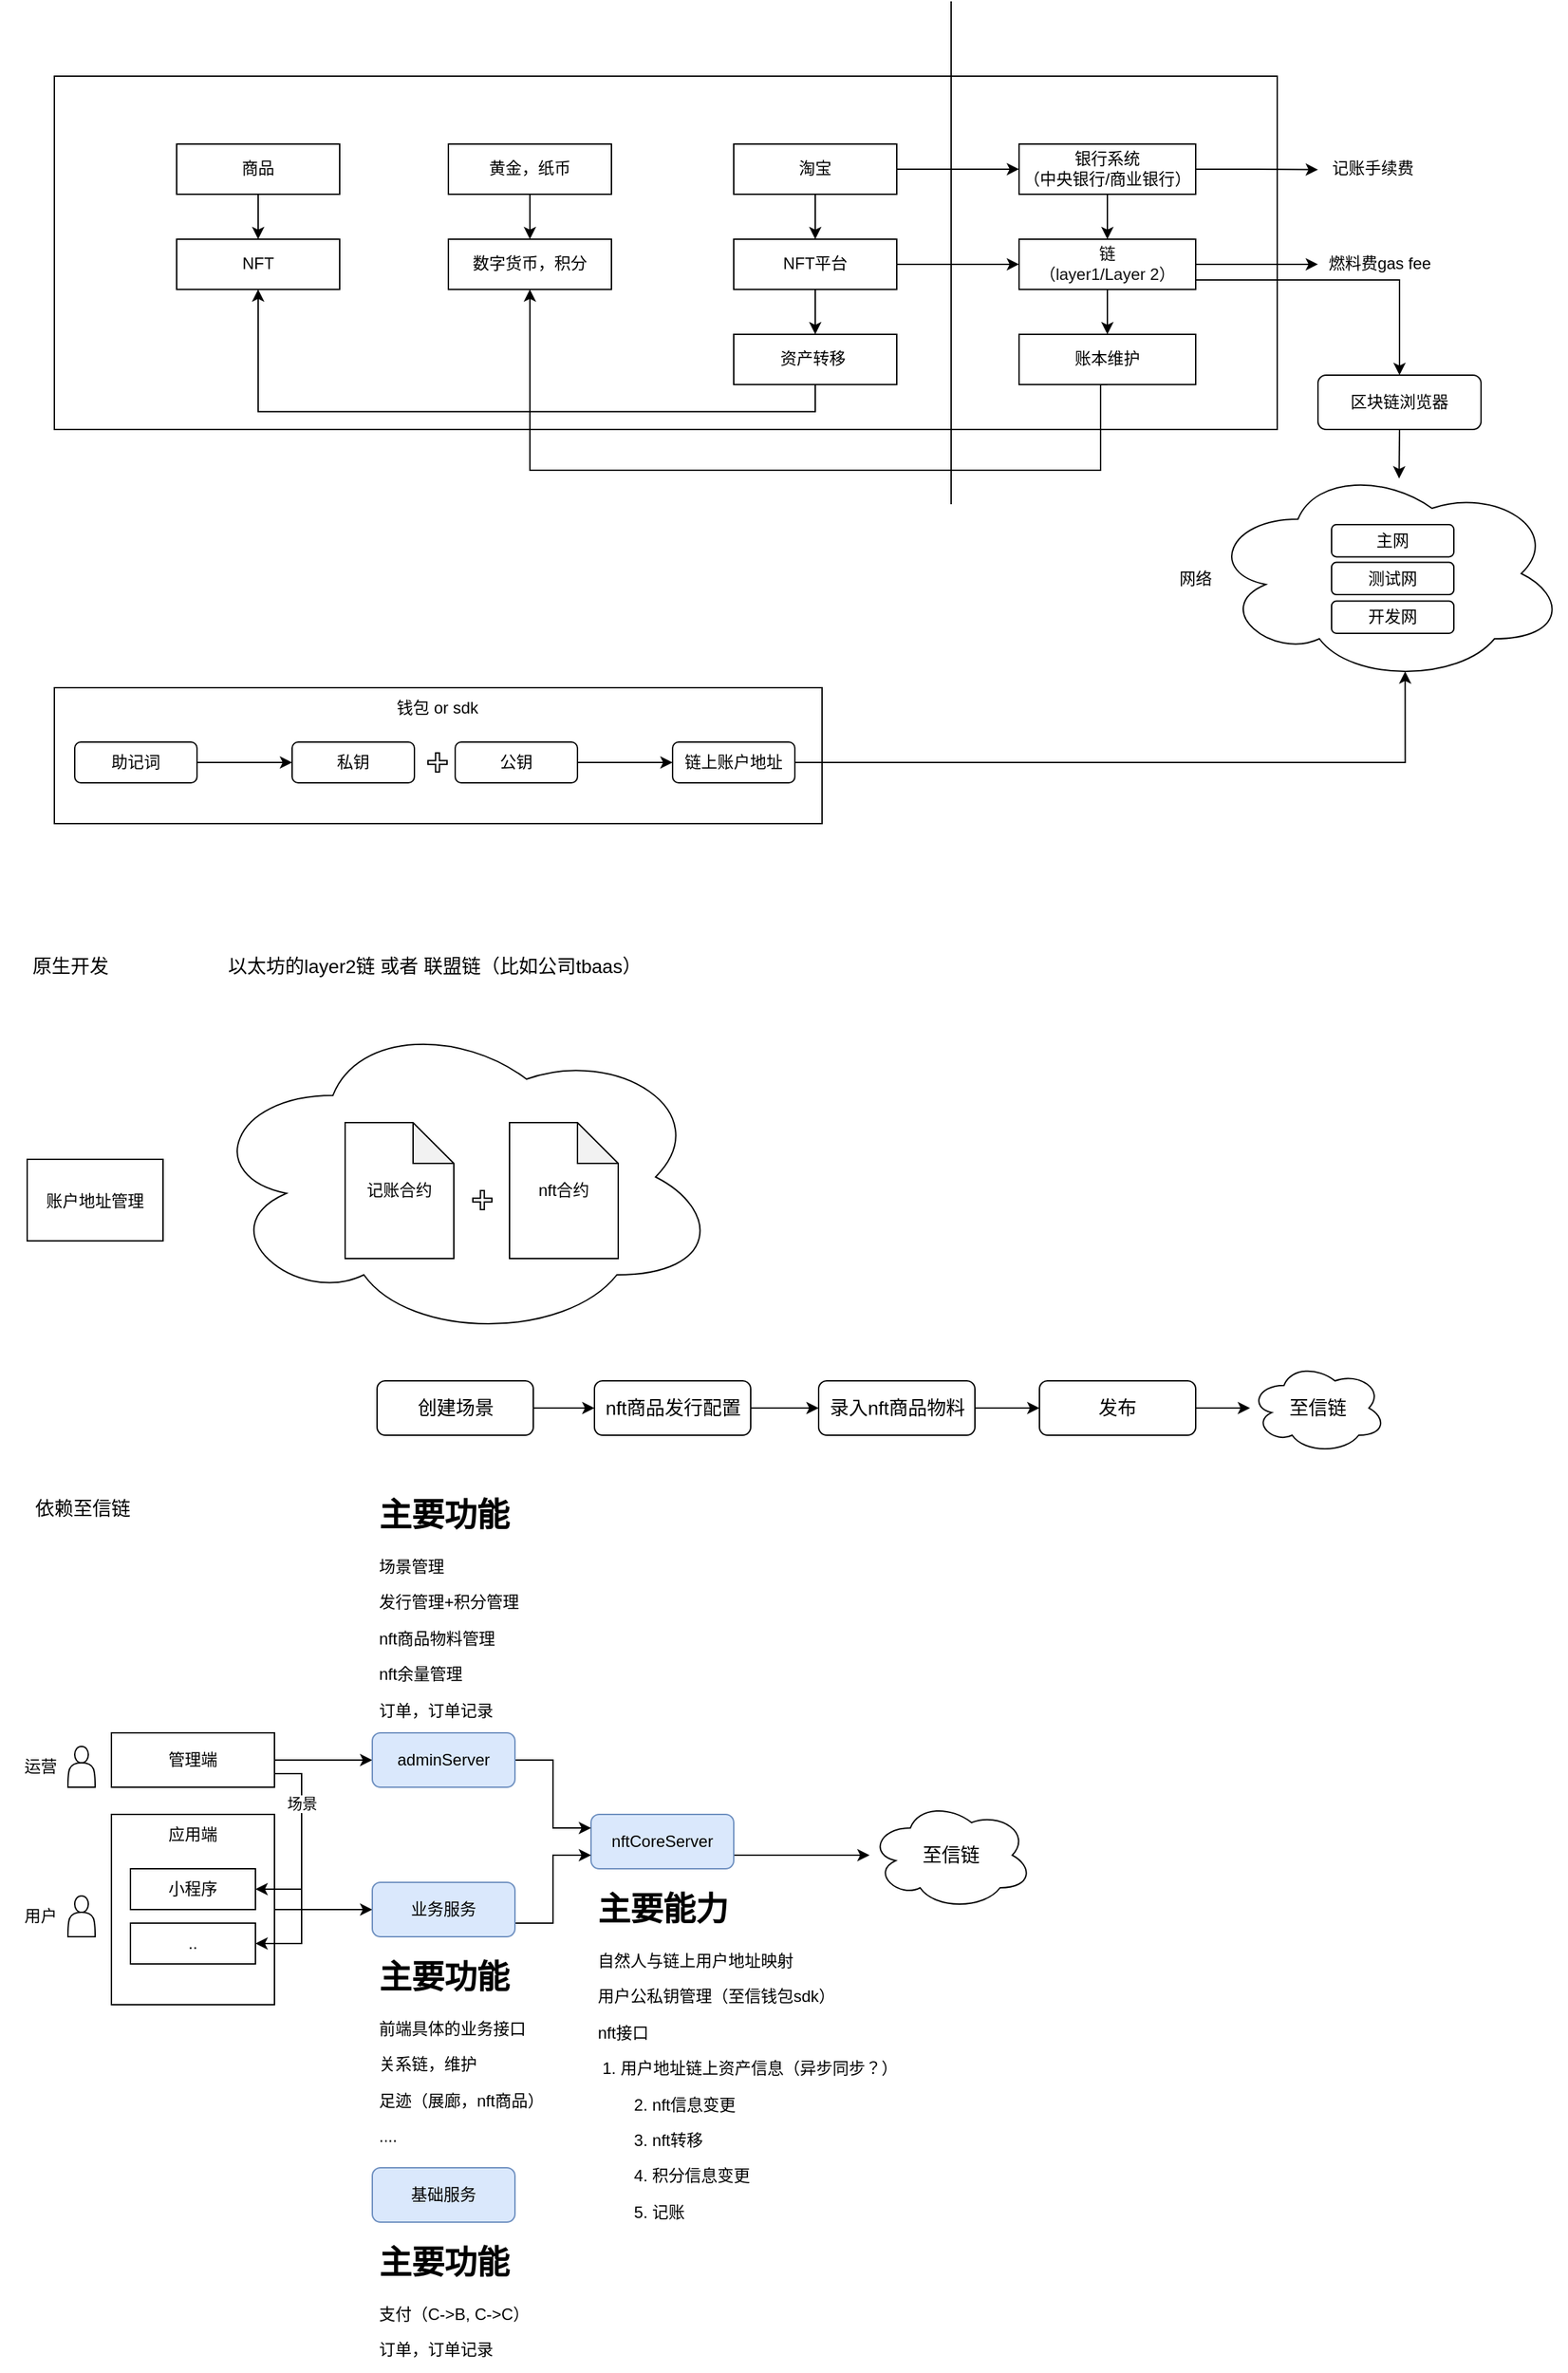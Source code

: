 <mxfile version="17.4.0" type="github">
  <diagram id="MqkzivYph-CsK2XqMk9J" name="Page-1">
    <mxGraphModel dx="1422" dy="794" grid="1" gridSize="10" guides="1" tooltips="1" connect="1" arrows="1" fold="1" page="1" pageScale="1" pageWidth="827" pageHeight="1169" math="0" shadow="0">
      <root>
        <mxCell id="0" />
        <mxCell id="1" parent="0" />
        <mxCell id="Ql54nZVX8E0udSSLBTUT-6" value="" style="ellipse;shape=cloud;whiteSpace=wrap;html=1;" vertex="1" parent="1">
          <mxGeometry x="290" y="820" width="380" height="240" as="geometry" />
        </mxCell>
        <mxCell id="dLQO1P7wtiv2QxEiLLtK-20" style="edgeStyle=orthogonalEdgeStyle;rounded=0;orthogonalLoop=1;jettySize=auto;html=1;exitX=1;exitY=0.5;exitDx=0;exitDy=0;entryX=0;entryY=0.5;entryDx=0;entryDy=0;" parent="1" source="dLQO1P7wtiv2QxEiLLtK-8" target="dLQO1P7wtiv2QxEiLLtK-19" edge="1">
          <mxGeometry relative="1" as="geometry" />
        </mxCell>
        <mxCell id="dLQO1P7wtiv2QxEiLLtK-8" value="" style="rounded=0;whiteSpace=wrap;html=1;" parent="1" vertex="1">
          <mxGeometry x="222" y="1409" width="120" height="140" as="geometry" />
        </mxCell>
        <mxCell id="n6MInIOsrf55ijCqUrn6-40" value="" style="rounded=0;whiteSpace=wrap;html=1;fontSize=12;" parent="1" vertex="1">
          <mxGeometry x="180" y="580" width="565" height="100" as="geometry" />
        </mxCell>
        <mxCell id="n6MInIOsrf55ijCqUrn6-18" value="" style="rounded=0;whiteSpace=wrap;html=1;" parent="1" vertex="1">
          <mxGeometry x="180" y="130" width="900" height="260" as="geometry" />
        </mxCell>
        <mxCell id="n6MInIOsrf55ijCqUrn6-6" style="edgeStyle=orthogonalEdgeStyle;rounded=0;orthogonalLoop=1;jettySize=auto;html=1;exitX=0.5;exitY=1;exitDx=0;exitDy=0;entryX=0.5;entryY=0;entryDx=0;entryDy=0;" parent="1" source="n6MInIOsrf55ijCqUrn6-1" target="n6MInIOsrf55ijCqUrn6-3" edge="1">
          <mxGeometry relative="1" as="geometry" />
        </mxCell>
        <mxCell id="n6MInIOsrf55ijCqUrn6-1" value="商品" style="rounded=0;whiteSpace=wrap;html=1;" parent="1" vertex="1">
          <mxGeometry x="270" y="180" width="120" height="36.923" as="geometry" />
        </mxCell>
        <mxCell id="n6MInIOsrf55ijCqUrn6-7" style="edgeStyle=orthogonalEdgeStyle;rounded=0;orthogonalLoop=1;jettySize=auto;html=1;exitX=0.5;exitY=1;exitDx=0;exitDy=0;" parent="1" source="n6MInIOsrf55ijCqUrn6-2" target="n6MInIOsrf55ijCqUrn6-4" edge="1">
          <mxGeometry relative="1" as="geometry" />
        </mxCell>
        <mxCell id="n6MInIOsrf55ijCqUrn6-2" value="黄金，纸币" style="rounded=0;whiteSpace=wrap;html=1;" parent="1" vertex="1">
          <mxGeometry x="470" y="180" width="120" height="36.923" as="geometry" />
        </mxCell>
        <mxCell id="n6MInIOsrf55ijCqUrn6-3" value="NFT" style="rounded=0;whiteSpace=wrap;html=1;" parent="1" vertex="1">
          <mxGeometry x="270" y="249.997" width="120" height="36.923" as="geometry" />
        </mxCell>
        <mxCell id="n6MInIOsrf55ijCqUrn6-4" value="数字货币，积分" style="rounded=0;whiteSpace=wrap;html=1;" parent="1" vertex="1">
          <mxGeometry x="470" y="249.997" width="120" height="36.923" as="geometry" />
        </mxCell>
        <mxCell id="n6MInIOsrf55ijCqUrn6-14" style="edgeStyle=orthogonalEdgeStyle;rounded=0;orthogonalLoop=1;jettySize=auto;html=1;exitX=0.5;exitY=1;exitDx=0;exitDy=0;" parent="1" source="n6MInIOsrf55ijCqUrn6-10" target="n6MInIOsrf55ijCqUrn6-11" edge="1">
          <mxGeometry relative="1" as="geometry" />
        </mxCell>
        <mxCell id="n6MInIOsrf55ijCqUrn6-24" style="edgeStyle=orthogonalEdgeStyle;rounded=0;orthogonalLoop=1;jettySize=auto;html=1;exitX=1;exitY=0.5;exitDx=0;exitDy=0;entryX=0;entryY=0.5;entryDx=0;entryDy=0;" parent="1" source="n6MInIOsrf55ijCqUrn6-10" target="n6MInIOsrf55ijCqUrn6-12" edge="1">
          <mxGeometry relative="1" as="geometry" />
        </mxCell>
        <mxCell id="n6MInIOsrf55ijCqUrn6-10" value="淘宝" style="rounded=0;whiteSpace=wrap;html=1;" parent="1" vertex="1">
          <mxGeometry x="680" y="179.997" width="120" height="36.923" as="geometry" />
        </mxCell>
        <mxCell id="n6MInIOsrf55ijCqUrn6-23" style="edgeStyle=orthogonalEdgeStyle;rounded=0;orthogonalLoop=1;jettySize=auto;html=1;exitX=0.5;exitY=1;exitDx=0;exitDy=0;" parent="1" source="n6MInIOsrf55ijCqUrn6-11" target="n6MInIOsrf55ijCqUrn6-16" edge="1">
          <mxGeometry relative="1" as="geometry" />
        </mxCell>
        <mxCell id="n6MInIOsrf55ijCqUrn6-25" style="edgeStyle=orthogonalEdgeStyle;rounded=0;orthogonalLoop=1;jettySize=auto;html=1;exitX=1;exitY=0.5;exitDx=0;exitDy=0;entryX=0;entryY=0.5;entryDx=0;entryDy=0;" parent="1" source="n6MInIOsrf55ijCqUrn6-11" target="n6MInIOsrf55ijCqUrn6-13" edge="1">
          <mxGeometry relative="1" as="geometry" />
        </mxCell>
        <mxCell id="n6MInIOsrf55ijCqUrn6-11" value="NFT平台" style="rounded=0;whiteSpace=wrap;html=1;" parent="1" vertex="1">
          <mxGeometry x="680" y="249.997" width="120" height="36.923" as="geometry" />
        </mxCell>
        <mxCell id="n6MInIOsrf55ijCqUrn6-15" style="edgeStyle=orthogonalEdgeStyle;rounded=0;orthogonalLoop=1;jettySize=auto;html=1;exitX=0.5;exitY=1;exitDx=0;exitDy=0;" parent="1" source="n6MInIOsrf55ijCqUrn6-12" target="n6MInIOsrf55ijCqUrn6-13" edge="1">
          <mxGeometry relative="1" as="geometry" />
        </mxCell>
        <mxCell id="n6MInIOsrf55ijCqUrn6-27" style="edgeStyle=orthogonalEdgeStyle;rounded=0;orthogonalLoop=1;jettySize=auto;html=1;exitX=1;exitY=0.5;exitDx=0;exitDy=0;fontSize=12;" parent="1" source="n6MInIOsrf55ijCqUrn6-12" edge="1">
          <mxGeometry relative="1" as="geometry">
            <mxPoint x="1110" y="198.833" as="targetPoint" />
          </mxGeometry>
        </mxCell>
        <mxCell id="n6MInIOsrf55ijCqUrn6-12" value="银行系统&lt;br&gt;（中央银行/商业银行）" style="rounded=0;whiteSpace=wrap;html=1;" parent="1" vertex="1">
          <mxGeometry x="890" y="180" width="130" height="36.92" as="geometry" />
        </mxCell>
        <mxCell id="n6MInIOsrf55ijCqUrn6-22" style="edgeStyle=orthogonalEdgeStyle;rounded=0;orthogonalLoop=1;jettySize=auto;html=1;exitX=0.5;exitY=1;exitDx=0;exitDy=0;" parent="1" source="n6MInIOsrf55ijCqUrn6-13" target="n6MInIOsrf55ijCqUrn6-17" edge="1">
          <mxGeometry relative="1" as="geometry" />
        </mxCell>
        <mxCell id="n6MInIOsrf55ijCqUrn6-30" style="edgeStyle=orthogonalEdgeStyle;rounded=0;orthogonalLoop=1;jettySize=auto;html=1;exitX=1;exitY=0.5;exitDx=0;exitDy=0;fontSize=12;" parent="1" source="n6MInIOsrf55ijCqUrn6-13" target="n6MInIOsrf55ijCqUrn6-29" edge="1">
          <mxGeometry relative="1" as="geometry" />
        </mxCell>
        <mxCell id="dLQO1P7wtiv2QxEiLLtK-35" style="edgeStyle=orthogonalEdgeStyle;rounded=0;orthogonalLoop=1;jettySize=auto;html=1;exitX=1;exitY=1;exitDx=0;exitDy=0;entryX=0.5;entryY=0;entryDx=0;entryDy=0;" parent="1" source="n6MInIOsrf55ijCqUrn6-13" target="dLQO1P7wtiv2QxEiLLtK-29" edge="1">
          <mxGeometry relative="1" as="geometry">
            <Array as="points">
              <mxPoint x="1020" y="280" />
              <mxPoint x="1170" y="280" />
            </Array>
          </mxGeometry>
        </mxCell>
        <mxCell id="n6MInIOsrf55ijCqUrn6-13" value="&lt;span style=&quot;color: rgb(14 , 14 , 14) ; font-family: &amp;#34;stheiti&amp;#34; , &amp;#34;microsoft yahei&amp;#34; , , sans-serif , &amp;#34;arial&amp;#34; ; background-color: rgb(255 , 255 , 255)&quot;&gt;&lt;font style=&quot;font-size: 12px&quot;&gt;链&lt;br&gt;（layer1/Layer 2）&lt;/font&gt;&lt;/span&gt;" style="rounded=0;whiteSpace=wrap;html=1;" parent="1" vertex="1">
          <mxGeometry x="890" y="250" width="130" height="36.92" as="geometry" />
        </mxCell>
        <mxCell id="n6MInIOsrf55ijCqUrn6-20" style="edgeStyle=orthogonalEdgeStyle;rounded=0;orthogonalLoop=1;jettySize=auto;html=1;exitX=0.5;exitY=1;exitDx=0;exitDy=0;entryX=0.5;entryY=1;entryDx=0;entryDy=0;" parent="1" source="n6MInIOsrf55ijCqUrn6-16" target="n6MInIOsrf55ijCqUrn6-3" edge="1">
          <mxGeometry relative="1" as="geometry" />
        </mxCell>
        <mxCell id="n6MInIOsrf55ijCqUrn6-16" value="资产转移&amp;nbsp;" style="rounded=0;whiteSpace=wrap;html=1;" parent="1" vertex="1">
          <mxGeometry x="680" y="319.997" width="120" height="36.923" as="geometry" />
        </mxCell>
        <mxCell id="n6MInIOsrf55ijCqUrn6-21" style="edgeStyle=orthogonalEdgeStyle;rounded=0;orthogonalLoop=1;jettySize=auto;html=1;exitX=0.5;exitY=1;exitDx=0;exitDy=0;entryX=0.5;entryY=1;entryDx=0;entryDy=0;" parent="1" source="n6MInIOsrf55ijCqUrn6-17" target="n6MInIOsrf55ijCqUrn6-4" edge="1">
          <mxGeometry relative="1" as="geometry">
            <Array as="points">
              <mxPoint x="950" y="420" />
              <mxPoint x="530" y="420" />
            </Array>
          </mxGeometry>
        </mxCell>
        <mxCell id="n6MInIOsrf55ijCqUrn6-17" value="账本维护" style="rounded=0;whiteSpace=wrap;html=1;" parent="1" vertex="1">
          <mxGeometry x="890" y="320" width="130" height="36.92" as="geometry" />
        </mxCell>
        <mxCell id="n6MInIOsrf55ijCqUrn6-19" value="" style="endArrow=none;html=1;rounded=0;" parent="1" edge="1">
          <mxGeometry width="50" height="50" relative="1" as="geometry">
            <mxPoint x="840" y="445" as="sourcePoint" />
            <mxPoint x="840" y="75" as="targetPoint" />
          </mxGeometry>
        </mxCell>
        <mxCell id="n6MInIOsrf55ijCqUrn6-28" value="记账手续费" style="text;html=1;align=center;verticalAlign=middle;resizable=0;points=[];autosize=1;strokeColor=none;fillColor=none;fontSize=12;" parent="1" vertex="1">
          <mxGeometry x="1110" y="188.46" width="80" height="20" as="geometry" />
        </mxCell>
        <mxCell id="n6MInIOsrf55ijCqUrn6-29" value="燃料费gas fee" style="text;html=1;align=center;verticalAlign=middle;resizable=0;points=[];autosize=1;strokeColor=none;fillColor=none;fontSize=12;" parent="1" vertex="1">
          <mxGeometry x="1110" y="258.46" width="90" height="20" as="geometry" />
        </mxCell>
        <mxCell id="n6MInIOsrf55ijCqUrn6-38" style="edgeStyle=orthogonalEdgeStyle;rounded=0;orthogonalLoop=1;jettySize=auto;html=1;exitX=1;exitY=0.5;exitDx=0;exitDy=0;fontSize=12;" parent="1" source="n6MInIOsrf55ijCqUrn6-33" target="n6MInIOsrf55ijCqUrn6-34" edge="1">
          <mxGeometry relative="1" as="geometry" />
        </mxCell>
        <mxCell id="n6MInIOsrf55ijCqUrn6-33" value="助记词" style="rounded=1;whiteSpace=wrap;html=1;fontSize=12;" parent="1" vertex="1">
          <mxGeometry x="195" y="620" width="90" height="30" as="geometry" />
        </mxCell>
        <mxCell id="n6MInIOsrf55ijCqUrn6-34" value="私钥" style="rounded=1;whiteSpace=wrap;html=1;fontSize=12;" parent="1" vertex="1">
          <mxGeometry x="355" y="620" width="90" height="30" as="geometry" />
        </mxCell>
        <mxCell id="n6MInIOsrf55ijCqUrn6-39" style="edgeStyle=orthogonalEdgeStyle;rounded=0;orthogonalLoop=1;jettySize=auto;html=1;exitX=1;exitY=0.5;exitDx=0;exitDy=0;fontSize=12;" parent="1" source="n6MInIOsrf55ijCqUrn6-35" target="n6MInIOsrf55ijCqUrn6-37" edge="1">
          <mxGeometry relative="1" as="geometry" />
        </mxCell>
        <mxCell id="n6MInIOsrf55ijCqUrn6-35" value="公钥" style="rounded=1;whiteSpace=wrap;html=1;fontSize=12;" parent="1" vertex="1">
          <mxGeometry x="475" y="620" width="90" height="30" as="geometry" />
        </mxCell>
        <mxCell id="n6MInIOsrf55ijCqUrn6-36" value="" style="shape=cross;whiteSpace=wrap;html=1;fontSize=12;" parent="1" vertex="1">
          <mxGeometry x="455" y="628" width="14" height="14" as="geometry" />
        </mxCell>
        <mxCell id="dLQO1P7wtiv2QxEiLLtK-39" style="edgeStyle=orthogonalEdgeStyle;rounded=0;orthogonalLoop=1;jettySize=auto;html=1;exitX=1;exitY=0.5;exitDx=0;exitDy=0;entryX=0.55;entryY=0.95;entryDx=0;entryDy=0;entryPerimeter=0;" parent="1" source="n6MInIOsrf55ijCqUrn6-37" target="n6MInIOsrf55ijCqUrn6-43" edge="1">
          <mxGeometry relative="1" as="geometry" />
        </mxCell>
        <mxCell id="n6MInIOsrf55ijCqUrn6-37" value="链上账户地址" style="rounded=1;whiteSpace=wrap;html=1;fontSize=12;" parent="1" vertex="1">
          <mxGeometry x="635" y="620" width="90" height="30" as="geometry" />
        </mxCell>
        <mxCell id="n6MInIOsrf55ijCqUrn6-41" value="钱包 or sdk" style="text;html=1;strokeColor=none;fillColor=none;align=center;verticalAlign=middle;whiteSpace=wrap;rounded=0;fontSize=12;" parent="1" vertex="1">
          <mxGeometry x="422" y="580" width="80" height="30" as="geometry" />
        </mxCell>
        <mxCell id="n6MInIOsrf55ijCqUrn6-43" value="" style="ellipse;shape=cloud;whiteSpace=wrap;html=1;fontSize=12;" parent="1" vertex="1">
          <mxGeometry x="1029.5" y="416" width="263" height="160" as="geometry" />
        </mxCell>
        <mxCell id="dLQO1P7wtiv2QxEiLLtK-25" style="edgeStyle=orthogonalEdgeStyle;rounded=0;orthogonalLoop=1;jettySize=auto;html=1;exitX=1;exitY=0.75;exitDx=0;exitDy=0;entryX=1;entryY=0.5;entryDx=0;entryDy=0;" parent="1" source="dLQO1P7wtiv2QxEiLLtK-1" target="dLQO1P7wtiv2QxEiLLtK-6" edge="1">
          <mxGeometry relative="1" as="geometry" />
        </mxCell>
        <mxCell id="dLQO1P7wtiv2QxEiLLtK-26" style="edgeStyle=orthogonalEdgeStyle;rounded=0;orthogonalLoop=1;jettySize=auto;html=1;exitX=1;exitY=0.75;exitDx=0;exitDy=0;entryX=1;entryY=0.5;entryDx=0;entryDy=0;" parent="1" source="dLQO1P7wtiv2QxEiLLtK-1" target="dLQO1P7wtiv2QxEiLLtK-9" edge="1">
          <mxGeometry relative="1" as="geometry" />
        </mxCell>
        <mxCell id="dLQO1P7wtiv2QxEiLLtK-27" value="场景" style="edgeLabel;html=1;align=center;verticalAlign=middle;resizable=0;points=[];" parent="dLQO1P7wtiv2QxEiLLtK-26" vertex="1" connectable="0">
          <mxGeometry x="-0.531" relative="1" as="geometry">
            <mxPoint as="offset" />
          </mxGeometry>
        </mxCell>
        <mxCell id="dLQO1P7wtiv2QxEiLLtK-1" value="管理端" style="rounded=0;whiteSpace=wrap;html=1;" parent="1" vertex="1">
          <mxGeometry x="222" y="1349" width="120" height="40" as="geometry" />
        </mxCell>
        <mxCell id="dLQO1P7wtiv2QxEiLLtK-5" style="edgeStyle=orthogonalEdgeStyle;rounded=0;orthogonalLoop=1;jettySize=auto;html=1;" parent="1" source="dLQO1P7wtiv2QxEiLLtK-1" target="dLQO1P7wtiv2QxEiLLtK-4" edge="1">
          <mxGeometry relative="1" as="geometry">
            <mxPoint x="380" y="1369" as="sourcePoint" />
          </mxGeometry>
        </mxCell>
        <mxCell id="Ql54nZVX8E0udSSLBTUT-9" style="edgeStyle=orthogonalEdgeStyle;rounded=0;orthogonalLoop=1;jettySize=auto;html=1;exitX=1;exitY=0.75;exitDx=0;exitDy=0;fontSize=14;" edge="1" parent="1" source="dLQO1P7wtiv2QxEiLLtK-3" target="Ql54nZVX8E0udSSLBTUT-8">
          <mxGeometry relative="1" as="geometry" />
        </mxCell>
        <mxCell id="dLQO1P7wtiv2QxEiLLtK-3" value="nftCoreServer" style="rounded=1;whiteSpace=wrap;html=1;fillColor=#dae8fc;strokeColor=#6c8ebf;" parent="1" vertex="1">
          <mxGeometry x="575" y="1409" width="105" height="40" as="geometry" />
        </mxCell>
        <mxCell id="dLQO1P7wtiv2QxEiLLtK-22" style="edgeStyle=orthogonalEdgeStyle;rounded=0;orthogonalLoop=1;jettySize=auto;html=1;exitX=1;exitY=0.5;exitDx=0;exitDy=0;entryX=0;entryY=0.25;entryDx=0;entryDy=0;" parent="1" source="dLQO1P7wtiv2QxEiLLtK-4" target="dLQO1P7wtiv2QxEiLLtK-3" edge="1">
          <mxGeometry relative="1" as="geometry" />
        </mxCell>
        <mxCell id="dLQO1P7wtiv2QxEiLLtK-4" value="adminServer" style="rounded=1;whiteSpace=wrap;html=1;fillColor=#dae8fc;strokeColor=#6c8ebf;" parent="1" vertex="1">
          <mxGeometry x="414" y="1349" width="105" height="40" as="geometry" />
        </mxCell>
        <mxCell id="dLQO1P7wtiv2QxEiLLtK-6" value="小程序" style="rounded=0;whiteSpace=wrap;html=1;" parent="1" vertex="1">
          <mxGeometry x="236" y="1449" width="92" height="30" as="geometry" />
        </mxCell>
        <mxCell id="dLQO1P7wtiv2QxEiLLtK-9" value=".." style="rounded=0;whiteSpace=wrap;html=1;" parent="1" vertex="1">
          <mxGeometry x="236" y="1489" width="92" height="30" as="geometry" />
        </mxCell>
        <mxCell id="dLQO1P7wtiv2QxEiLLtK-10" value="" style="shape=actor;whiteSpace=wrap;html=1;" parent="1" vertex="1">
          <mxGeometry x="190" y="1359" width="20" height="30" as="geometry" />
        </mxCell>
        <mxCell id="dLQO1P7wtiv2QxEiLLtK-11" value="运营" style="text;html=1;strokeColor=none;fillColor=none;align=center;verticalAlign=middle;whiteSpace=wrap;rounded=0;" parent="1" vertex="1">
          <mxGeometry x="140" y="1359" width="60" height="30" as="geometry" />
        </mxCell>
        <mxCell id="dLQO1P7wtiv2QxEiLLtK-12" value="" style="shape=actor;whiteSpace=wrap;html=1;" parent="1" vertex="1">
          <mxGeometry x="190" y="1469" width="20" height="30" as="geometry" />
        </mxCell>
        <mxCell id="dLQO1P7wtiv2QxEiLLtK-13" value="用户" style="text;html=1;strokeColor=none;fillColor=none;align=center;verticalAlign=middle;whiteSpace=wrap;rounded=0;" parent="1" vertex="1">
          <mxGeometry x="140" y="1469" width="60" height="30" as="geometry" />
        </mxCell>
        <mxCell id="dLQO1P7wtiv2QxEiLLtK-15" value="&lt;h1&gt;主要能力&lt;/h1&gt;&lt;p&gt;自然人与链上用户地址映射&lt;/p&gt;&lt;p&gt;用户公私钥管理（至信钱包sdk）&lt;/p&gt;&lt;p&gt;nft接口&lt;/p&gt;&lt;p&gt;&lt;span style=&quot;white-space: pre&quot;&gt; &lt;/span&gt;1.&amp;nbsp;&lt;span&gt;用户地址链上资产信息（异步同步？）&lt;/span&gt;&lt;/p&gt;&lt;p&gt;&amp;nbsp; &amp;nbsp; &amp;nbsp; &amp;nbsp; 2. nft信息变更&lt;/p&gt;&lt;p&gt;&amp;nbsp; &amp;nbsp; &amp;nbsp; &amp;nbsp; 3. nft转移&amp;nbsp;&lt;/p&gt;&lt;p&gt;&amp;nbsp; &amp;nbsp; &amp;nbsp; &amp;nbsp; 4. 积分信息变更&lt;/p&gt;&lt;p&gt;&amp;nbsp; &amp;nbsp; &amp;nbsp; &amp;nbsp; 5. 记账&lt;/p&gt;" style="text;html=1;strokeColor=none;fillColor=none;spacing=5;spacingTop=-20;whiteSpace=wrap;overflow=hidden;rounded=0;" parent="1" vertex="1">
          <mxGeometry x="575" y="1459" width="305" height="280" as="geometry" />
        </mxCell>
        <mxCell id="dLQO1P7wtiv2QxEiLLtK-16" value="基础服务" style="rounded=1;whiteSpace=wrap;html=1;fillColor=#dae8fc;strokeColor=#6c8ebf;" parent="1" vertex="1">
          <mxGeometry x="414" y="1669" width="105" height="40" as="geometry" />
        </mxCell>
        <mxCell id="dLQO1P7wtiv2QxEiLLtK-17" value="&lt;h1&gt;主要功能&lt;/h1&gt;&lt;p&gt;支付（C-&amp;gt;B, C-&amp;gt;C）&lt;/p&gt;&lt;p&gt;订单，订单记录&lt;/p&gt;" style="text;html=1;strokeColor=none;fillColor=none;spacing=5;spacingTop=-20;whiteSpace=wrap;overflow=hidden;rounded=0;" parent="1" vertex="1">
          <mxGeometry x="414" y="1719" width="156" height="100" as="geometry" />
        </mxCell>
        <mxCell id="dLQO1P7wtiv2QxEiLLtK-21" style="edgeStyle=orthogonalEdgeStyle;rounded=0;orthogonalLoop=1;jettySize=auto;html=1;exitX=1;exitY=0.75;exitDx=0;exitDy=0;entryX=0;entryY=0.75;entryDx=0;entryDy=0;" parent="1" source="dLQO1P7wtiv2QxEiLLtK-19" target="dLQO1P7wtiv2QxEiLLtK-3" edge="1">
          <mxGeometry relative="1" as="geometry" />
        </mxCell>
        <mxCell id="dLQO1P7wtiv2QxEiLLtK-19" value="业务服务" style="rounded=1;whiteSpace=wrap;html=1;fillColor=#dae8fc;strokeColor=#6c8ebf;" parent="1" vertex="1">
          <mxGeometry x="414" y="1459" width="105" height="40" as="geometry" />
        </mxCell>
        <mxCell id="dLQO1P7wtiv2QxEiLLtK-23" value="&lt;h1&gt;主要功能&lt;/h1&gt;&lt;p&gt;前端具体的业务接口&lt;/p&gt;&lt;p&gt;关系链，维护&lt;/p&gt;&lt;p&gt;足迹（展廊，nft商品）&lt;/p&gt;&lt;p&gt;....&lt;/p&gt;" style="text;html=1;strokeColor=none;fillColor=none;spacing=5;spacingTop=-20;whiteSpace=wrap;overflow=hidden;rounded=0;" parent="1" vertex="1">
          <mxGeometry x="414" y="1509" width="146" height="150" as="geometry" />
        </mxCell>
        <mxCell id="dLQO1P7wtiv2QxEiLLtK-24" value="应用端" style="text;html=1;strokeColor=none;fillColor=none;align=center;verticalAlign=middle;whiteSpace=wrap;rounded=0;" parent="1" vertex="1">
          <mxGeometry x="252" y="1409" width="60" height="30" as="geometry" />
        </mxCell>
        <mxCell id="dLQO1P7wtiv2QxEiLLtK-28" value="&lt;h1&gt;主要功能&lt;/h1&gt;&lt;p&gt;场景管理&lt;/p&gt;&lt;p&gt;发行管理+积分管理&lt;/p&gt;&lt;p&gt;nft商品物料管理&lt;/p&gt;&lt;p&gt;nft余量管理&lt;/p&gt;&lt;p&gt;订单，订单记录&lt;/p&gt;" style="text;html=1;strokeColor=none;fillColor=none;spacing=5;spacingTop=-20;whiteSpace=wrap;overflow=hidden;rounded=0;" parent="1" vertex="1">
          <mxGeometry x="414" y="1169" width="156" height="180" as="geometry" />
        </mxCell>
        <mxCell id="dLQO1P7wtiv2QxEiLLtK-40" style="edgeStyle=orthogonalEdgeStyle;rounded=0;orthogonalLoop=1;jettySize=auto;html=1;exitX=0.5;exitY=1;exitDx=0;exitDy=0;entryX=0.533;entryY=0.063;entryDx=0;entryDy=0;entryPerimeter=0;" parent="1" source="dLQO1P7wtiv2QxEiLLtK-29" target="n6MInIOsrf55ijCqUrn6-43" edge="1">
          <mxGeometry relative="1" as="geometry" />
        </mxCell>
        <mxCell id="dLQO1P7wtiv2QxEiLLtK-29" value="区块链浏览器" style="rounded=1;whiteSpace=wrap;html=1;" parent="1" vertex="1">
          <mxGeometry x="1110" y="350" width="120" height="40" as="geometry" />
        </mxCell>
        <mxCell id="dLQO1P7wtiv2QxEiLLtK-34" value="网络" style="text;html=1;strokeColor=none;fillColor=none;align=center;verticalAlign=middle;whiteSpace=wrap;rounded=0;" parent="1" vertex="1">
          <mxGeometry x="990" y="485" width="60" height="30" as="geometry" />
        </mxCell>
        <mxCell id="dLQO1P7wtiv2QxEiLLtK-37" value="" style="group" parent="1" vertex="1" connectable="0">
          <mxGeometry x="1120" y="460" width="90" height="80" as="geometry" />
        </mxCell>
        <mxCell id="dLQO1P7wtiv2QxEiLLtK-30" value="主网" style="rounded=1;whiteSpace=wrap;html=1;" parent="dLQO1P7wtiv2QxEiLLtK-37" vertex="1">
          <mxGeometry width="90" height="23.704" as="geometry" />
        </mxCell>
        <mxCell id="dLQO1P7wtiv2QxEiLLtK-31" value="测试网" style="rounded=1;whiteSpace=wrap;html=1;" parent="dLQO1P7wtiv2QxEiLLtK-37" vertex="1">
          <mxGeometry y="27.804" width="90" height="23.704" as="geometry" />
        </mxCell>
        <mxCell id="dLQO1P7wtiv2QxEiLLtK-32" value="开发网" style="rounded=1;whiteSpace=wrap;html=1;" parent="dLQO1P7wtiv2QxEiLLtK-37" vertex="1">
          <mxGeometry y="56.296" width="90" height="23.704" as="geometry" />
        </mxCell>
        <mxCell id="Ql54nZVX8E0udSSLBTUT-2" value="记账合约" style="shape=note;whiteSpace=wrap;html=1;backgroundOutline=1;darkOpacity=0.05;" vertex="1" parent="1">
          <mxGeometry x="394" y="900" width="80" height="100" as="geometry" />
        </mxCell>
        <mxCell id="Ql54nZVX8E0udSSLBTUT-3" value="nft合约" style="shape=note;whiteSpace=wrap;html=1;backgroundOutline=1;darkOpacity=0.05;" vertex="1" parent="1">
          <mxGeometry x="515" y="900" width="80" height="100" as="geometry" />
        </mxCell>
        <mxCell id="Ql54nZVX8E0udSSLBTUT-5" value="" style="shape=cross;whiteSpace=wrap;html=1;fontSize=12;" vertex="1" parent="1">
          <mxGeometry x="488" y="950" width="14" height="14" as="geometry" />
        </mxCell>
        <mxCell id="Ql54nZVX8E0udSSLBTUT-7" value="以太坊的layer2链 或者 联盟链（比如公司tbaas）" style="text;html=1;strokeColor=none;fillColor=none;align=center;verticalAlign=middle;whiteSpace=wrap;rounded=0;fontSize=14;" vertex="1" parent="1">
          <mxGeometry x="285" y="770" width="350" height="30" as="geometry" />
        </mxCell>
        <mxCell id="Ql54nZVX8E0udSSLBTUT-8" value="至信链" style="ellipse;shape=cloud;whiteSpace=wrap;html=1;fontSize=14;" vertex="1" parent="1">
          <mxGeometry x="780" y="1399" width="120" height="80" as="geometry" />
        </mxCell>
        <mxCell id="Ql54nZVX8E0udSSLBTUT-10" value="原生开发" style="text;html=1;strokeColor=none;fillColor=none;align=center;verticalAlign=middle;whiteSpace=wrap;rounded=0;fontSize=14;" vertex="1" parent="1">
          <mxGeometry x="162" y="770" width="60" height="30" as="geometry" />
        </mxCell>
        <mxCell id="Ql54nZVX8E0udSSLBTUT-11" value="依赖至信链" style="text;html=1;strokeColor=none;fillColor=none;align=center;verticalAlign=middle;whiteSpace=wrap;rounded=0;fontSize=14;" vertex="1" parent="1">
          <mxGeometry x="162" y="1169" width="78" height="30" as="geometry" />
        </mxCell>
        <mxCell id="Ql54nZVX8E0udSSLBTUT-12" value="&lt;span style=&quot;font-size: 12px&quot;&gt;账户地址管理&lt;/span&gt;" style="rounded=0;whiteSpace=wrap;html=1;fontSize=14;" vertex="1" parent="1">
          <mxGeometry x="160" y="927" width="100" height="60" as="geometry" />
        </mxCell>
        <mxCell id="Ql54nZVX8E0udSSLBTUT-17" style="edgeStyle=orthogonalEdgeStyle;rounded=0;orthogonalLoop=1;jettySize=auto;html=1;exitX=1;exitY=0.5;exitDx=0;exitDy=0;fontSize=14;" edge="1" parent="1" source="Ql54nZVX8E0udSSLBTUT-13" target="Ql54nZVX8E0udSSLBTUT-15">
          <mxGeometry relative="1" as="geometry" />
        </mxCell>
        <mxCell id="Ql54nZVX8E0udSSLBTUT-13" value="创建场景" style="rounded=1;whiteSpace=wrap;html=1;fontSize=14;" vertex="1" parent="1">
          <mxGeometry x="417.5" y="1090" width="115" height="40" as="geometry" />
        </mxCell>
        <mxCell id="Ql54nZVX8E0udSSLBTUT-18" style="edgeStyle=orthogonalEdgeStyle;rounded=0;orthogonalLoop=1;jettySize=auto;html=1;exitX=1;exitY=0.5;exitDx=0;exitDy=0;fontSize=14;" edge="1" parent="1" source="Ql54nZVX8E0udSSLBTUT-15" target="Ql54nZVX8E0udSSLBTUT-16">
          <mxGeometry relative="1" as="geometry" />
        </mxCell>
        <mxCell id="Ql54nZVX8E0udSSLBTUT-15" value="nft商品发行配置" style="rounded=1;whiteSpace=wrap;html=1;fontSize=14;" vertex="1" parent="1">
          <mxGeometry x="577.5" y="1090" width="115" height="40" as="geometry" />
        </mxCell>
        <mxCell id="Ql54nZVX8E0udSSLBTUT-20" style="edgeStyle=orthogonalEdgeStyle;rounded=0;orthogonalLoop=1;jettySize=auto;html=1;exitX=1;exitY=0.5;exitDx=0;exitDy=0;fontSize=14;" edge="1" parent="1" source="Ql54nZVX8E0udSSLBTUT-16" target="Ql54nZVX8E0udSSLBTUT-19">
          <mxGeometry relative="1" as="geometry" />
        </mxCell>
        <mxCell id="Ql54nZVX8E0udSSLBTUT-16" value="录入nft商品物料" style="rounded=1;whiteSpace=wrap;html=1;fontSize=14;" vertex="1" parent="1">
          <mxGeometry x="742.5" y="1090" width="115" height="40" as="geometry" />
        </mxCell>
        <mxCell id="Ql54nZVX8E0udSSLBTUT-22" style="edgeStyle=orthogonalEdgeStyle;rounded=0;orthogonalLoop=1;jettySize=auto;html=1;exitX=1;exitY=0.5;exitDx=0;exitDy=0;fontSize=14;" edge="1" parent="1" source="Ql54nZVX8E0udSSLBTUT-19" target="Ql54nZVX8E0udSSLBTUT-21">
          <mxGeometry relative="1" as="geometry" />
        </mxCell>
        <mxCell id="Ql54nZVX8E0udSSLBTUT-19" value="发布" style="rounded=1;whiteSpace=wrap;html=1;fontSize=14;" vertex="1" parent="1">
          <mxGeometry x="905" y="1090" width="115" height="40" as="geometry" />
        </mxCell>
        <mxCell id="Ql54nZVX8E0udSSLBTUT-21" value="至信链" style="ellipse;shape=cloud;whiteSpace=wrap;html=1;fontSize=14;" vertex="1" parent="1">
          <mxGeometry x="1060" y="1076.67" width="100" height="66.67" as="geometry" />
        </mxCell>
      </root>
    </mxGraphModel>
  </diagram>
</mxfile>

